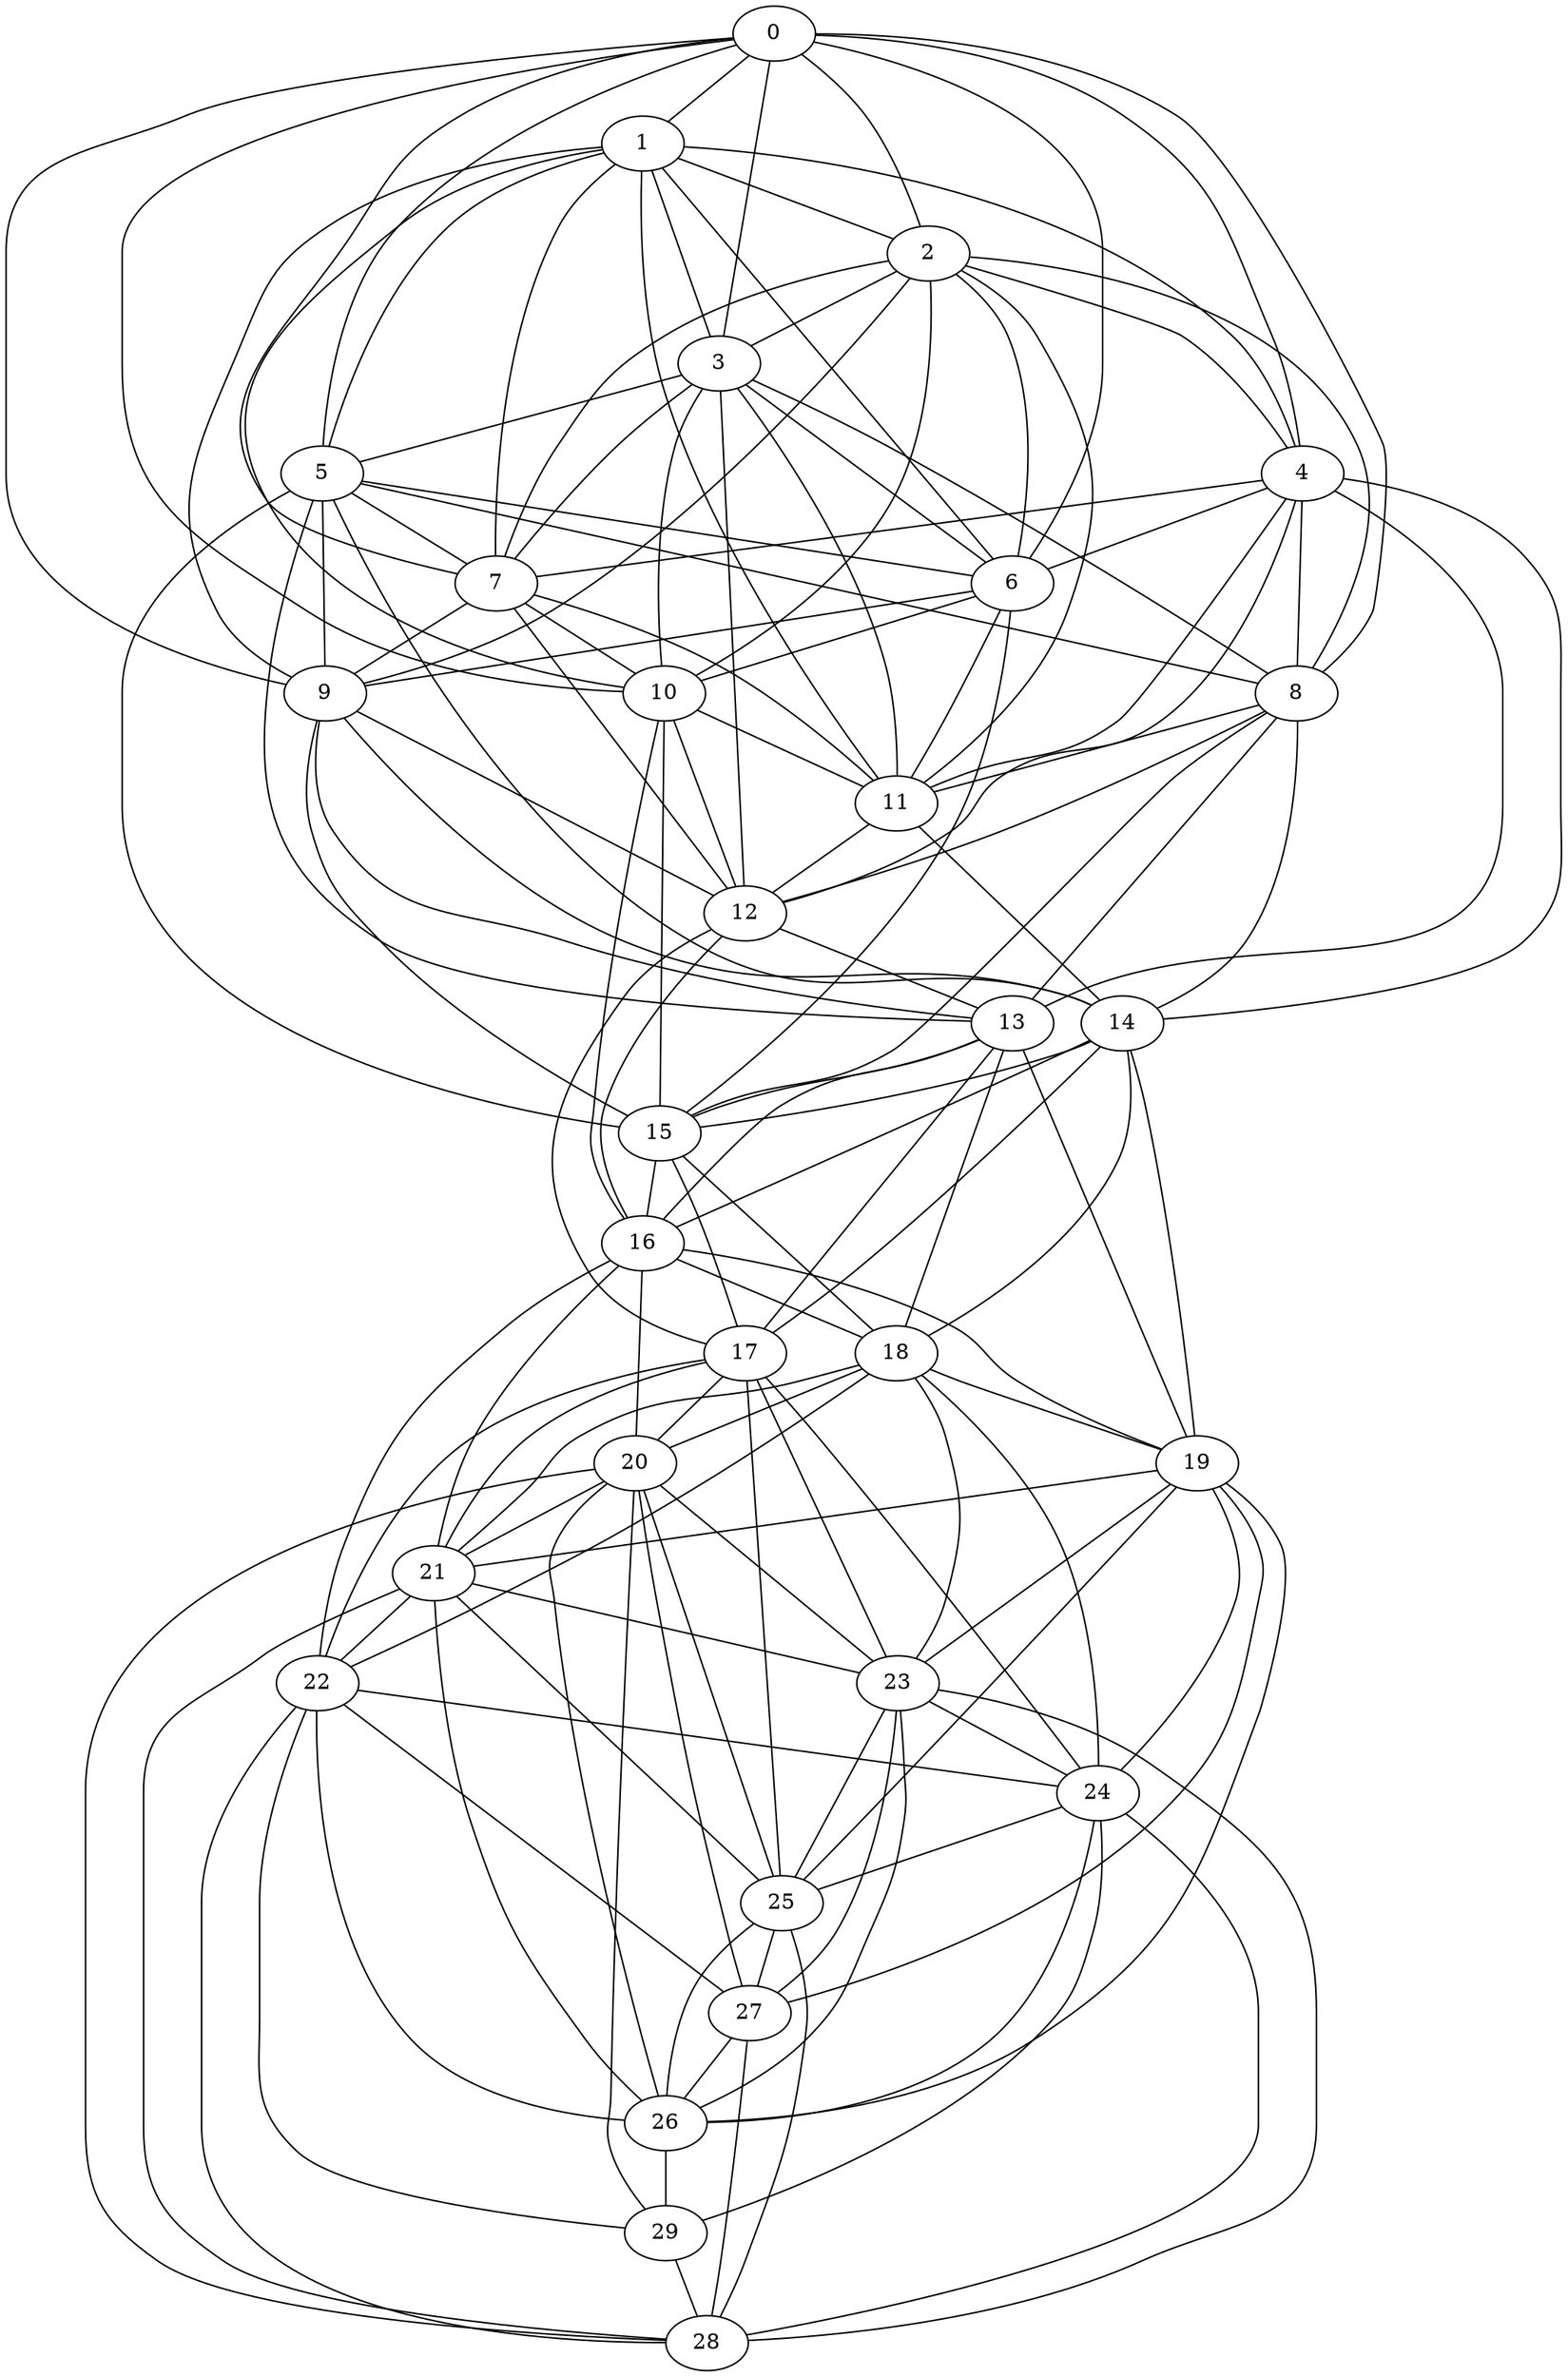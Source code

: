 graph G {
  "0";
  "1";
  "2";
  "3";
  "4";
  "5";
  "6";
  "7";
  "8";
  "9";
  "10";
  "11";
  "12";
  "13";
  "14";
  "15";
  "16";
  "17";
  "18";
  "19";
  "20";
  "21";
  "22";
  "23";
  "24";
  "25";
  "26";
  "27";
  "28";
  "29";
    "16" -- "20";
    "20" -- "29";
    "22" -- "26";
    "23" -- "25";
    "0" -- "5";
    "17" -- "21";
    "11" -- "14";
    "2" -- "11";
    "13" -- "17";
    "6" -- "11";
    "7" -- "10";
    "24" -- "26";
    "16" -- "22";
    "18" -- "19";
    "3" -- "6";
    "14" -- "15";
    "8" -- "11";
    "22" -- "28";
    "23" -- "27";
    "0" -- "7";
    "2" -- "4";
    "17" -- "23";
    "13" -- "19";
    "15" -- "16";
    "7" -- "12";
    "24" -- "28";
    "25" -- "27";
    "18" -- "21";
    "3" -- "8";
    "14" -- "17";
    "5" -- "14";
    "9" -- "12";
    "0" -- "9";
    "1" -- "10";
    "15" -- "18";
    "18" -- "23";
    "12" -- "13";
    "3" -- "10";
    "5" -- "7";
    "20" -- "26";
    "21" -- "25";
    "0" -- "2";
    "14" -- "19";
    "9" -- "14";
    "1" -- "3";
    "10" -- "15";
    "19" -- "27";
    "16" -- "19";
    "3" -- "12";
    "5" -- "9";
    "4" -- "11";
    "20" -- "28";
    "23" -- "24";
    "1" -- "5";
    "13" -- "16";
    "7" -- "9";
    "24" -- "25";
    "16" -- "21";
    "3" -- "5";
    "20" -- "21";
    "12" -- "17";
    "4" -- "13";
    "22" -- "27";
    "23" -- "26";
    "8" -- "13";
    "1" -- "7";
    "2" -- "6";
    "17" -- "25";
    "13" -- "18";
    "7" -- "11";
    "25" -- "26";
    "6" -- "15";
    "27" -- "26";
    "3" -- "7";
    "20" -- "23";
    "4" -- "6";
    "21" -- "22";
    "14" -- "16";
    "5" -- "13";
    "23" -- "28";
    "8" -- "15";
    "10" -- "12";
    "1" -- "9";
    "27" -- "28";
    "2" -- "8";
    "19" -- "24";
    "25" -- "28";
    "26" -- "29";
    "5" -- "6";
    "4" -- "8";
    "20" -- "25";
    "14" -- "18";
    "1" -- "2";
    "0" -- "4";
    "17" -- "20";
    "1" -- "11";
    "2" -- "10";
    "19" -- "26";
    "29" -- "28";
    "6" -- "10";
    "3" -- "11";
    "21" -- "26";
    "1" -- "4";
    "0" -- "6";
    "2" -- "3";
    "17" -- "22";
    "10" -- "16";
    "18" -- "20";
    "12" -- "16";
    "4" -- "12";
    "21" -- "28";
    "8" -- "12";
    "22" -- "29";
    "1" -- "6";
    "0" -- "8";
    "17" -- "24";
    "19" -- "21";
    "15" -- "17";
    "24" -- "29";
    "18" -- "22";
    "4" -- "14";
    "0" -- "1";
    "5" -- "15";
    "8" -- "14";
    "10" -- "11";
    "9" -- "13";
    "0" -- "10";
    "2" -- "7";
    "19" -- "23";
    "16" -- "18";
    "4" -- "7";
    "18" -- "24";
    "21" -- "23";
    "5" -- "8";
    "20" -- "27";
    "22" -- "24";
    "0" -- "3";
    "9" -- "15";
    "11" -- "12";
    "2" -- "9";
    "19" -- "25";
    "13" -- "15";
    "6" -- "9";
}
